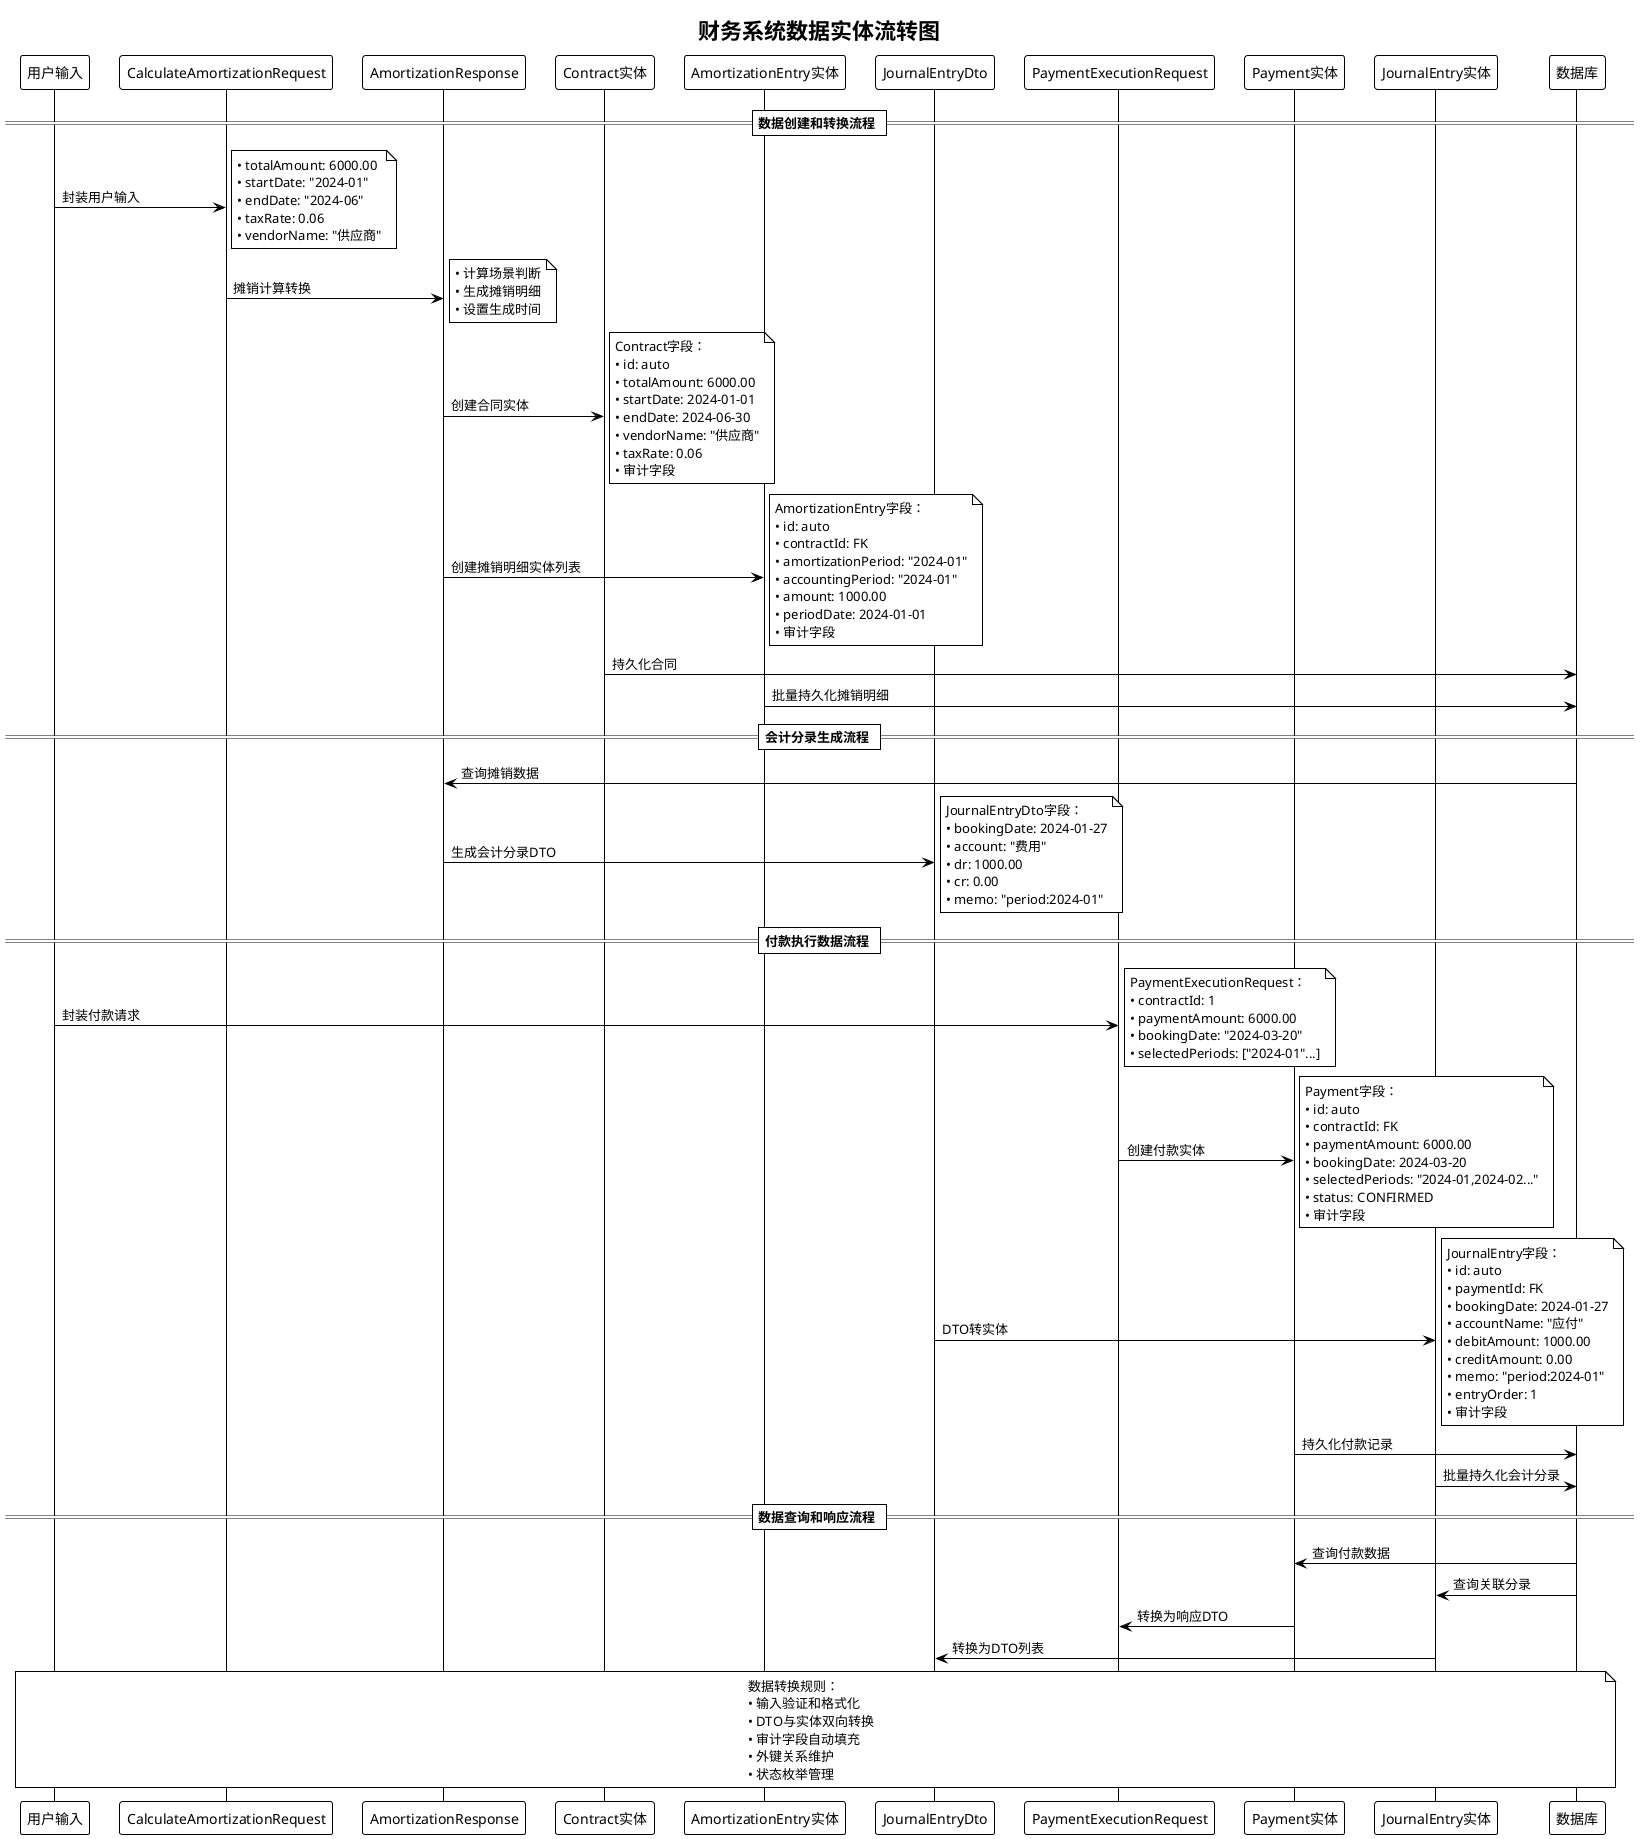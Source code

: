 @startuml 数据流转时序图

!theme plain
title 财务系统数据实体流转图

participant "用户输入" as Input
participant "CalculateAmortizationRequest" as CalcReq
participant "AmortizationResponse" as AmortResp
participant "Contract实体" as Contract
participant "AmortizationEntry实体" as AmortEntry
participant "JournalEntryDto" as JournalDto
participant "PaymentExecutionRequest" as PaymentReq
participant "Payment实体" as Payment
participant "JournalEntry实体" as JournalEntity
participant "数据库" as DB

== 数据创建和转换流程 ==

Input -> CalcReq: 封装用户输入
note right: • totalAmount: 6000.00\n• startDate: "2024-01"\n• endDate: "2024-06"\n• taxRate: 0.06\n• vendorName: "供应商"

CalcReq -> AmortResp: 摊销计算转换
note right: • 计算场景判断\n• 生成摊销明细\n• 设置生成时间

AmortResp -> Contract: 创建合同实体
note right: Contract字段：\n• id: auto\n• totalAmount: 6000.00\n• startDate: 2024-01-01\n• endDate: 2024-06-30\n• vendorName: "供应商"\n• taxRate: 0.06\n• 审计字段

AmortResp -> AmortEntry: 创建摊销明细实体列表
note right: AmortizationEntry字段：\n• id: auto\n• contractId: FK\n• amortizationPeriod: "2024-01"\n• accountingPeriod: "2024-01"\n• amount: 1000.00\n• periodDate: 2024-01-01\n• 审计字段

Contract -> DB: 持久化合同
AmortEntry -> DB: 批量持久化摊销明细

== 会计分录生成流程 ==

DB -> AmortResp: 查询摊销数据
AmortResp -> JournalDto: 生成会计分录DTO
note right: JournalEntryDto字段：\n• bookingDate: 2024-01-27\n• account: "费用"\n• dr: 1000.00\n• cr: 0.00\n• memo: "period:2024-01"

== 付款执行数据流程 ==

Input -> PaymentReq: 封装付款请求
note right: PaymentExecutionRequest：\n• contractId: 1\n• paymentAmount: 6000.00\n• bookingDate: "2024-03-20"\n• selectedPeriods: ["2024-01"...]

PaymentReq -> Payment: 创建付款实体
note right: Payment字段：\n• id: auto\n• contractId: FK\n• paymentAmount: 6000.00\n• bookingDate: 2024-03-20\n• selectedPeriods: "2024-01,2024-02..."\n• status: CONFIRMED\n• 审计字段

JournalDto -> JournalEntity: DTO转实体
note right: JournalEntry字段：\n• id: auto\n• paymentId: FK\n• bookingDate: 2024-01-27\n• accountName: "应付"\n• debitAmount: 1000.00\n• creditAmount: 0.00\n• memo: "period:2024-01"\n• entryOrder: 1\n• 审计字段

Payment -> DB: 持久化付款记录
JournalEntity -> DB: 批量持久化会计分录

== 数据查询和响应流程 ==

DB -> Payment: 查询付款数据
DB -> JournalEntity: 查询关联分录
Payment -> PaymentReq: 转换为响应DTO
JournalEntity -> JournalDto: 转换为DTO列表

note over Input, DB: 数据转换规则：\n• 输入验证和格式化\n• DTO与实体双向转换\n• 审计字段自动填充\n• 外键关系维护\n• 状态枚举管理

@enduml
